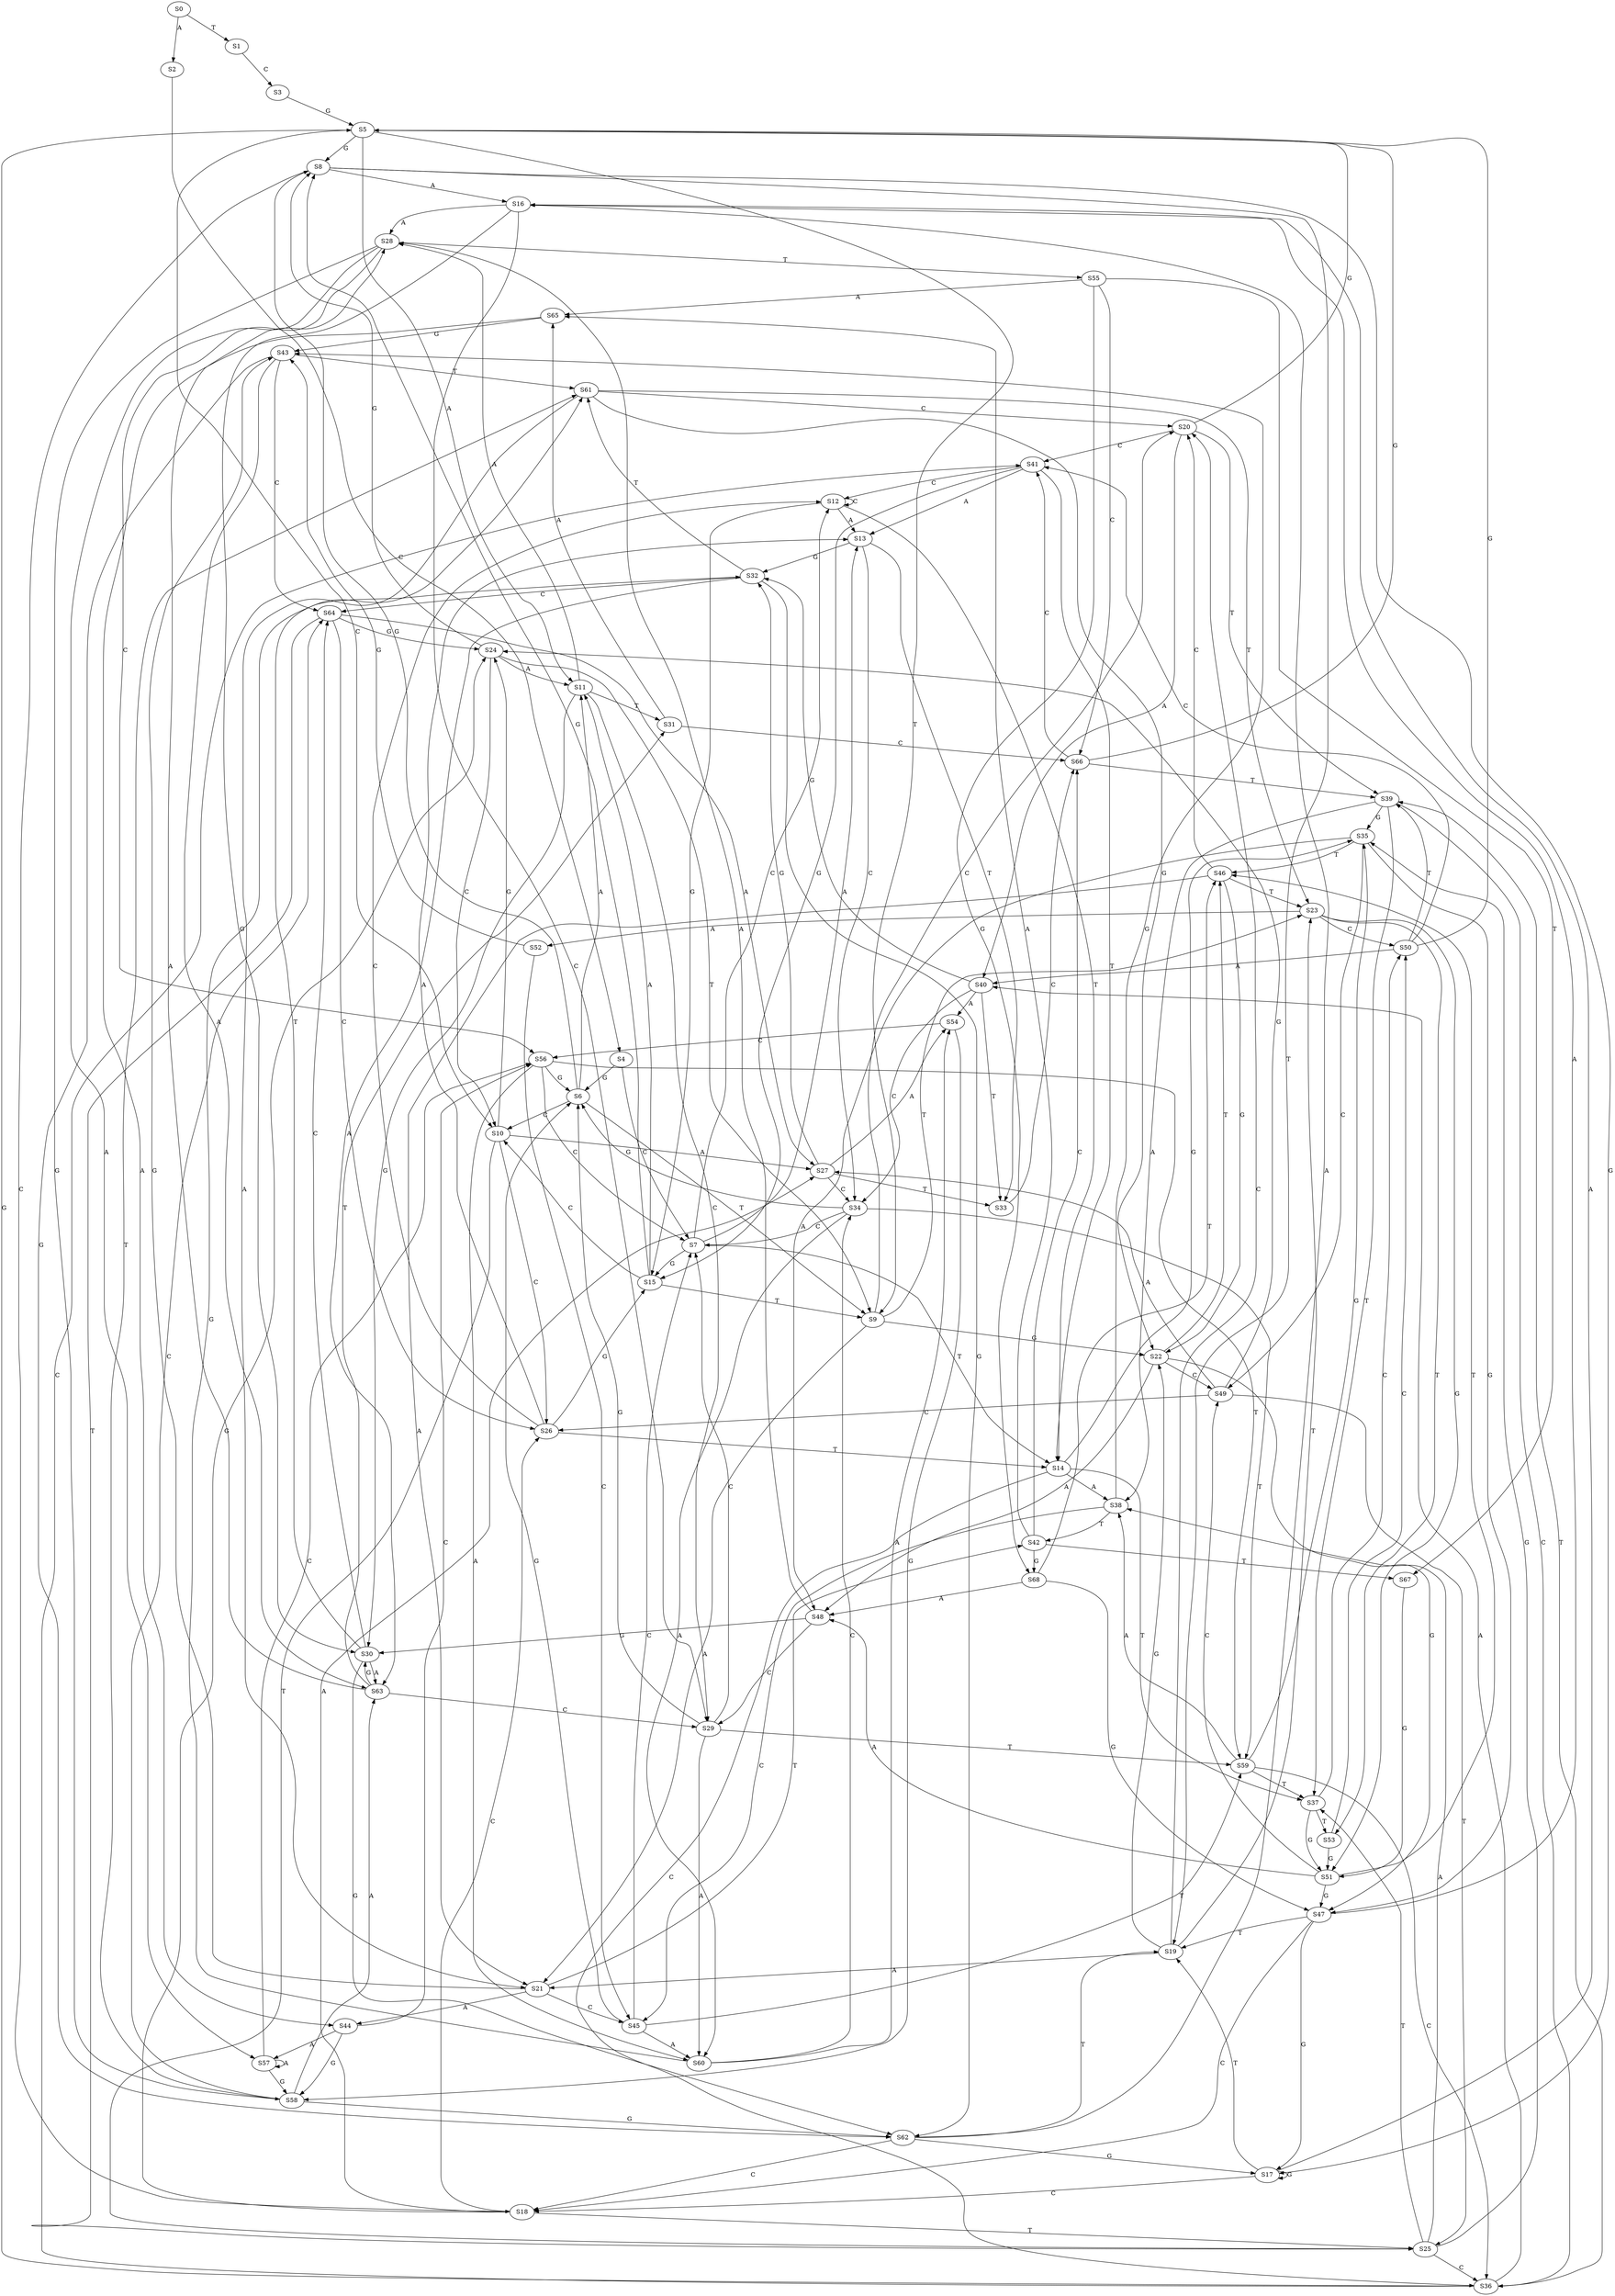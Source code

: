 strict digraph  {
	S0 -> S1 [ label = T ];
	S0 -> S2 [ label = A ];
	S1 -> S3 [ label = C ];
	S2 -> S4 [ label = C ];
	S3 -> S5 [ label = G ];
	S4 -> S6 [ label = G ];
	S4 -> S7 [ label = C ];
	S5 -> S8 [ label = G ];
	S5 -> S9 [ label = T ];
	S5 -> S10 [ label = C ];
	S5 -> S11 [ label = A ];
	S6 -> S8 [ label = G ];
	S6 -> S11 [ label = A ];
	S6 -> S9 [ label = T ];
	S6 -> S10 [ label = C ];
	S7 -> S12 [ label = C ];
	S7 -> S13 [ label = A ];
	S7 -> S14 [ label = T ];
	S7 -> S15 [ label = G ];
	S8 -> S16 [ label = A ];
	S8 -> S17 [ label = G ];
	S8 -> S18 [ label = C ];
	S8 -> S19 [ label = T ];
	S9 -> S20 [ label = C ];
	S9 -> S21 [ label = A ];
	S9 -> S22 [ label = G ];
	S9 -> S23 [ label = T ];
	S10 -> S24 [ label = G ];
	S10 -> S25 [ label = T ];
	S10 -> S26 [ label = C ];
	S10 -> S27 [ label = A ];
	S11 -> S28 [ label = A ];
	S11 -> S29 [ label = C ];
	S11 -> S30 [ label = G ];
	S11 -> S31 [ label = T ];
	S12 -> S15 [ label = G ];
	S12 -> S12 [ label = C ];
	S12 -> S13 [ label = A ];
	S12 -> S14 [ label = T ];
	S13 -> S32 [ label = G ];
	S13 -> S33 [ label = T ];
	S13 -> S34 [ label = C ];
	S14 -> S35 [ label = G ];
	S14 -> S36 [ label = C ];
	S14 -> S37 [ label = T ];
	S14 -> S38 [ label = A ];
	S15 -> S11 [ label = A ];
	S15 -> S8 [ label = G ];
	S15 -> S9 [ label = T ];
	S15 -> S10 [ label = C ];
	S16 -> S28 [ label = A ];
	S16 -> S30 [ label = G ];
	S16 -> S29 [ label = C ];
	S17 -> S19 [ label = T ];
	S17 -> S18 [ label = C ];
	S17 -> S17 [ label = G ];
	S17 -> S16 [ label = A ];
	S18 -> S25 [ label = T ];
	S18 -> S26 [ label = C ];
	S18 -> S27 [ label = A ];
	S18 -> S24 [ label = G ];
	S19 -> S21 [ label = A ];
	S19 -> S20 [ label = C ];
	S19 -> S22 [ label = G ];
	S19 -> S23 [ label = T ];
	S20 -> S39 [ label = T ];
	S20 -> S5 [ label = G ];
	S20 -> S40 [ label = A ];
	S20 -> S41 [ label = C ];
	S21 -> S42 [ label = T ];
	S21 -> S43 [ label = G ];
	S21 -> S44 [ label = A ];
	S21 -> S45 [ label = C ];
	S22 -> S46 [ label = T ];
	S22 -> S47 [ label = G ];
	S22 -> S48 [ label = A ];
	S22 -> S49 [ label = C ];
	S23 -> S50 [ label = C ];
	S23 -> S51 [ label = G ];
	S23 -> S52 [ label = A ];
	S23 -> S53 [ label = T ];
	S24 -> S8 [ label = G ];
	S24 -> S11 [ label = A ];
	S24 -> S9 [ label = T ];
	S24 -> S10 [ label = C ];
	S25 -> S38 [ label = A ];
	S25 -> S36 [ label = C ];
	S25 -> S37 [ label = T ];
	S25 -> S35 [ label = G ];
	S26 -> S15 [ label = G ];
	S26 -> S13 [ label = A ];
	S26 -> S14 [ label = T ];
	S26 -> S12 [ label = C ];
	S27 -> S32 [ label = G ];
	S27 -> S34 [ label = C ];
	S27 -> S54 [ label = A ];
	S27 -> S33 [ label = T ];
	S28 -> S55 [ label = T ];
	S28 -> S56 [ label = C ];
	S28 -> S57 [ label = A ];
	S28 -> S58 [ label = G ];
	S29 -> S59 [ label = T ];
	S29 -> S6 [ label = G ];
	S29 -> S7 [ label = C ];
	S29 -> S60 [ label = A ];
	S30 -> S61 [ label = T ];
	S30 -> S62 [ label = G ];
	S30 -> S63 [ label = A ];
	S30 -> S64 [ label = C ];
	S31 -> S65 [ label = A ];
	S31 -> S66 [ label = C ];
	S32 -> S62 [ label = G ];
	S32 -> S61 [ label = T ];
	S32 -> S63 [ label = A ];
	S32 -> S64 [ label = C ];
	S33 -> S66 [ label = C ];
	S34 -> S59 [ label = T ];
	S34 -> S6 [ label = G ];
	S34 -> S60 [ label = A ];
	S34 -> S7 [ label = C ];
	S35 -> S48 [ label = A ];
	S35 -> S49 [ label = C ];
	S35 -> S47 [ label = G ];
	S35 -> S46 [ label = T ];
	S36 -> S39 [ label = T ];
	S36 -> S5 [ label = G ];
	S36 -> S41 [ label = C ];
	S36 -> S40 [ label = A ];
	S37 -> S50 [ label = C ];
	S37 -> S53 [ label = T ];
	S37 -> S51 [ label = G ];
	S38 -> S43 [ label = G ];
	S38 -> S42 [ label = T ];
	S38 -> S45 [ label = C ];
	S39 -> S35 [ label = G ];
	S39 -> S36 [ label = C ];
	S39 -> S38 [ label = A ];
	S39 -> S37 [ label = T ];
	S40 -> S33 [ label = T ];
	S40 -> S34 [ label = C ];
	S40 -> S54 [ label = A ];
	S40 -> S32 [ label = G ];
	S41 -> S12 [ label = C ];
	S41 -> S13 [ label = A ];
	S41 -> S14 [ label = T ];
	S41 -> S15 [ label = G ];
	S42 -> S66 [ label = C ];
	S42 -> S65 [ label = A ];
	S42 -> S67 [ label = T ];
	S42 -> S68 [ label = G ];
	S43 -> S61 [ label = T ];
	S43 -> S63 [ label = A ];
	S43 -> S64 [ label = C ];
	S43 -> S62 [ label = G ];
	S44 -> S58 [ label = G ];
	S44 -> S57 [ label = A ];
	S44 -> S56 [ label = C ];
	S45 -> S6 [ label = G ];
	S45 -> S59 [ label = T ];
	S45 -> S7 [ label = C ];
	S45 -> S60 [ label = A ];
	S46 -> S20 [ label = C ];
	S46 -> S23 [ label = T ];
	S46 -> S22 [ label = G ];
	S46 -> S21 [ label = A ];
	S47 -> S17 [ label = G ];
	S47 -> S18 [ label = C ];
	S47 -> S16 [ label = A ];
	S47 -> S19 [ label = T ];
	S48 -> S30 [ label = G ];
	S48 -> S29 [ label = C ];
	S48 -> S28 [ label = A ];
	S49 -> S26 [ label = C ];
	S49 -> S24 [ label = G ];
	S49 -> S25 [ label = T ];
	S49 -> S27 [ label = A ];
	S50 -> S40 [ label = A ];
	S50 -> S41 [ label = C ];
	S50 -> S5 [ label = G ];
	S50 -> S39 [ label = T ];
	S51 -> S47 [ label = G ];
	S51 -> S49 [ label = C ];
	S51 -> S46 [ label = T ];
	S51 -> S48 [ label = A ];
	S52 -> S45 [ label = C ];
	S52 -> S43 [ label = G ];
	S53 -> S51 [ label = G ];
	S53 -> S50 [ label = C ];
	S54 -> S58 [ label = G ];
	S54 -> S56 [ label = C ];
	S55 -> S65 [ label = A ];
	S55 -> S66 [ label = C ];
	S55 -> S68 [ label = G ];
	S55 -> S67 [ label = T ];
	S56 -> S60 [ label = A ];
	S56 -> S7 [ label = C ];
	S56 -> S6 [ label = G ];
	S56 -> S59 [ label = T ];
	S57 -> S58 [ label = G ];
	S57 -> S56 [ label = C ];
	S57 -> S57 [ label = A ];
	S58 -> S61 [ label = T ];
	S58 -> S63 [ label = A ];
	S58 -> S64 [ label = C ];
	S58 -> S62 [ label = G ];
	S59 -> S38 [ label = A ];
	S59 -> S36 [ label = C ];
	S59 -> S37 [ label = T ];
	S59 -> S35 [ label = G ];
	S60 -> S32 [ label = G ];
	S60 -> S34 [ label = C ];
	S60 -> S54 [ label = A ];
	S61 -> S21 [ label = A ];
	S61 -> S20 [ label = C ];
	S61 -> S22 [ label = G ];
	S61 -> S23 [ label = T ];
	S62 -> S16 [ label = A ];
	S62 -> S17 [ label = G ];
	S62 -> S19 [ label = T ];
	S62 -> S18 [ label = C ];
	S63 -> S28 [ label = A ];
	S63 -> S29 [ label = C ];
	S63 -> S31 [ label = T ];
	S63 -> S30 [ label = G ];
	S64 -> S26 [ label = C ];
	S64 -> S27 [ label = A ];
	S64 -> S24 [ label = G ];
	S64 -> S25 [ label = T ];
	S65 -> S43 [ label = G ];
	S65 -> S44 [ label = A ];
	S66 -> S41 [ label = C ];
	S66 -> S5 [ label = G ];
	S66 -> S39 [ label = T ];
	S67 -> S51 [ label = G ];
	S68 -> S47 [ label = G ];
	S68 -> S48 [ label = A ];
	S68 -> S46 [ label = T ];
}
